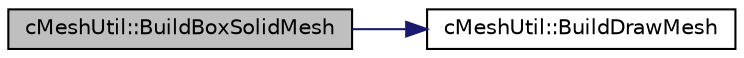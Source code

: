 digraph "cMeshUtil::BuildBoxSolidMesh"
{
 // LATEX_PDF_SIZE
  edge [fontname="Helvetica",fontsize="10",labelfontname="Helvetica",labelfontsize="10"];
  node [fontname="Helvetica",fontsize="10",shape=record];
  rankdir="LR";
  Node1 [label="cMeshUtil::BuildBoxSolidMesh",height=0.2,width=0.4,color="black", fillcolor="grey75", style="filled", fontcolor="black",tooltip=" "];
  Node1 -> Node2 [color="midnightblue",fontsize="10",style="solid",fontname="Helvetica"];
  Node2 [label="cMeshUtil::BuildDrawMesh",height=0.2,width=0.4,color="black", fillcolor="white", style="filled",URL="$classc_mesh_util.html#a99c580def2bd11bea53600a2467f5c91",tooltip=" "];
}
